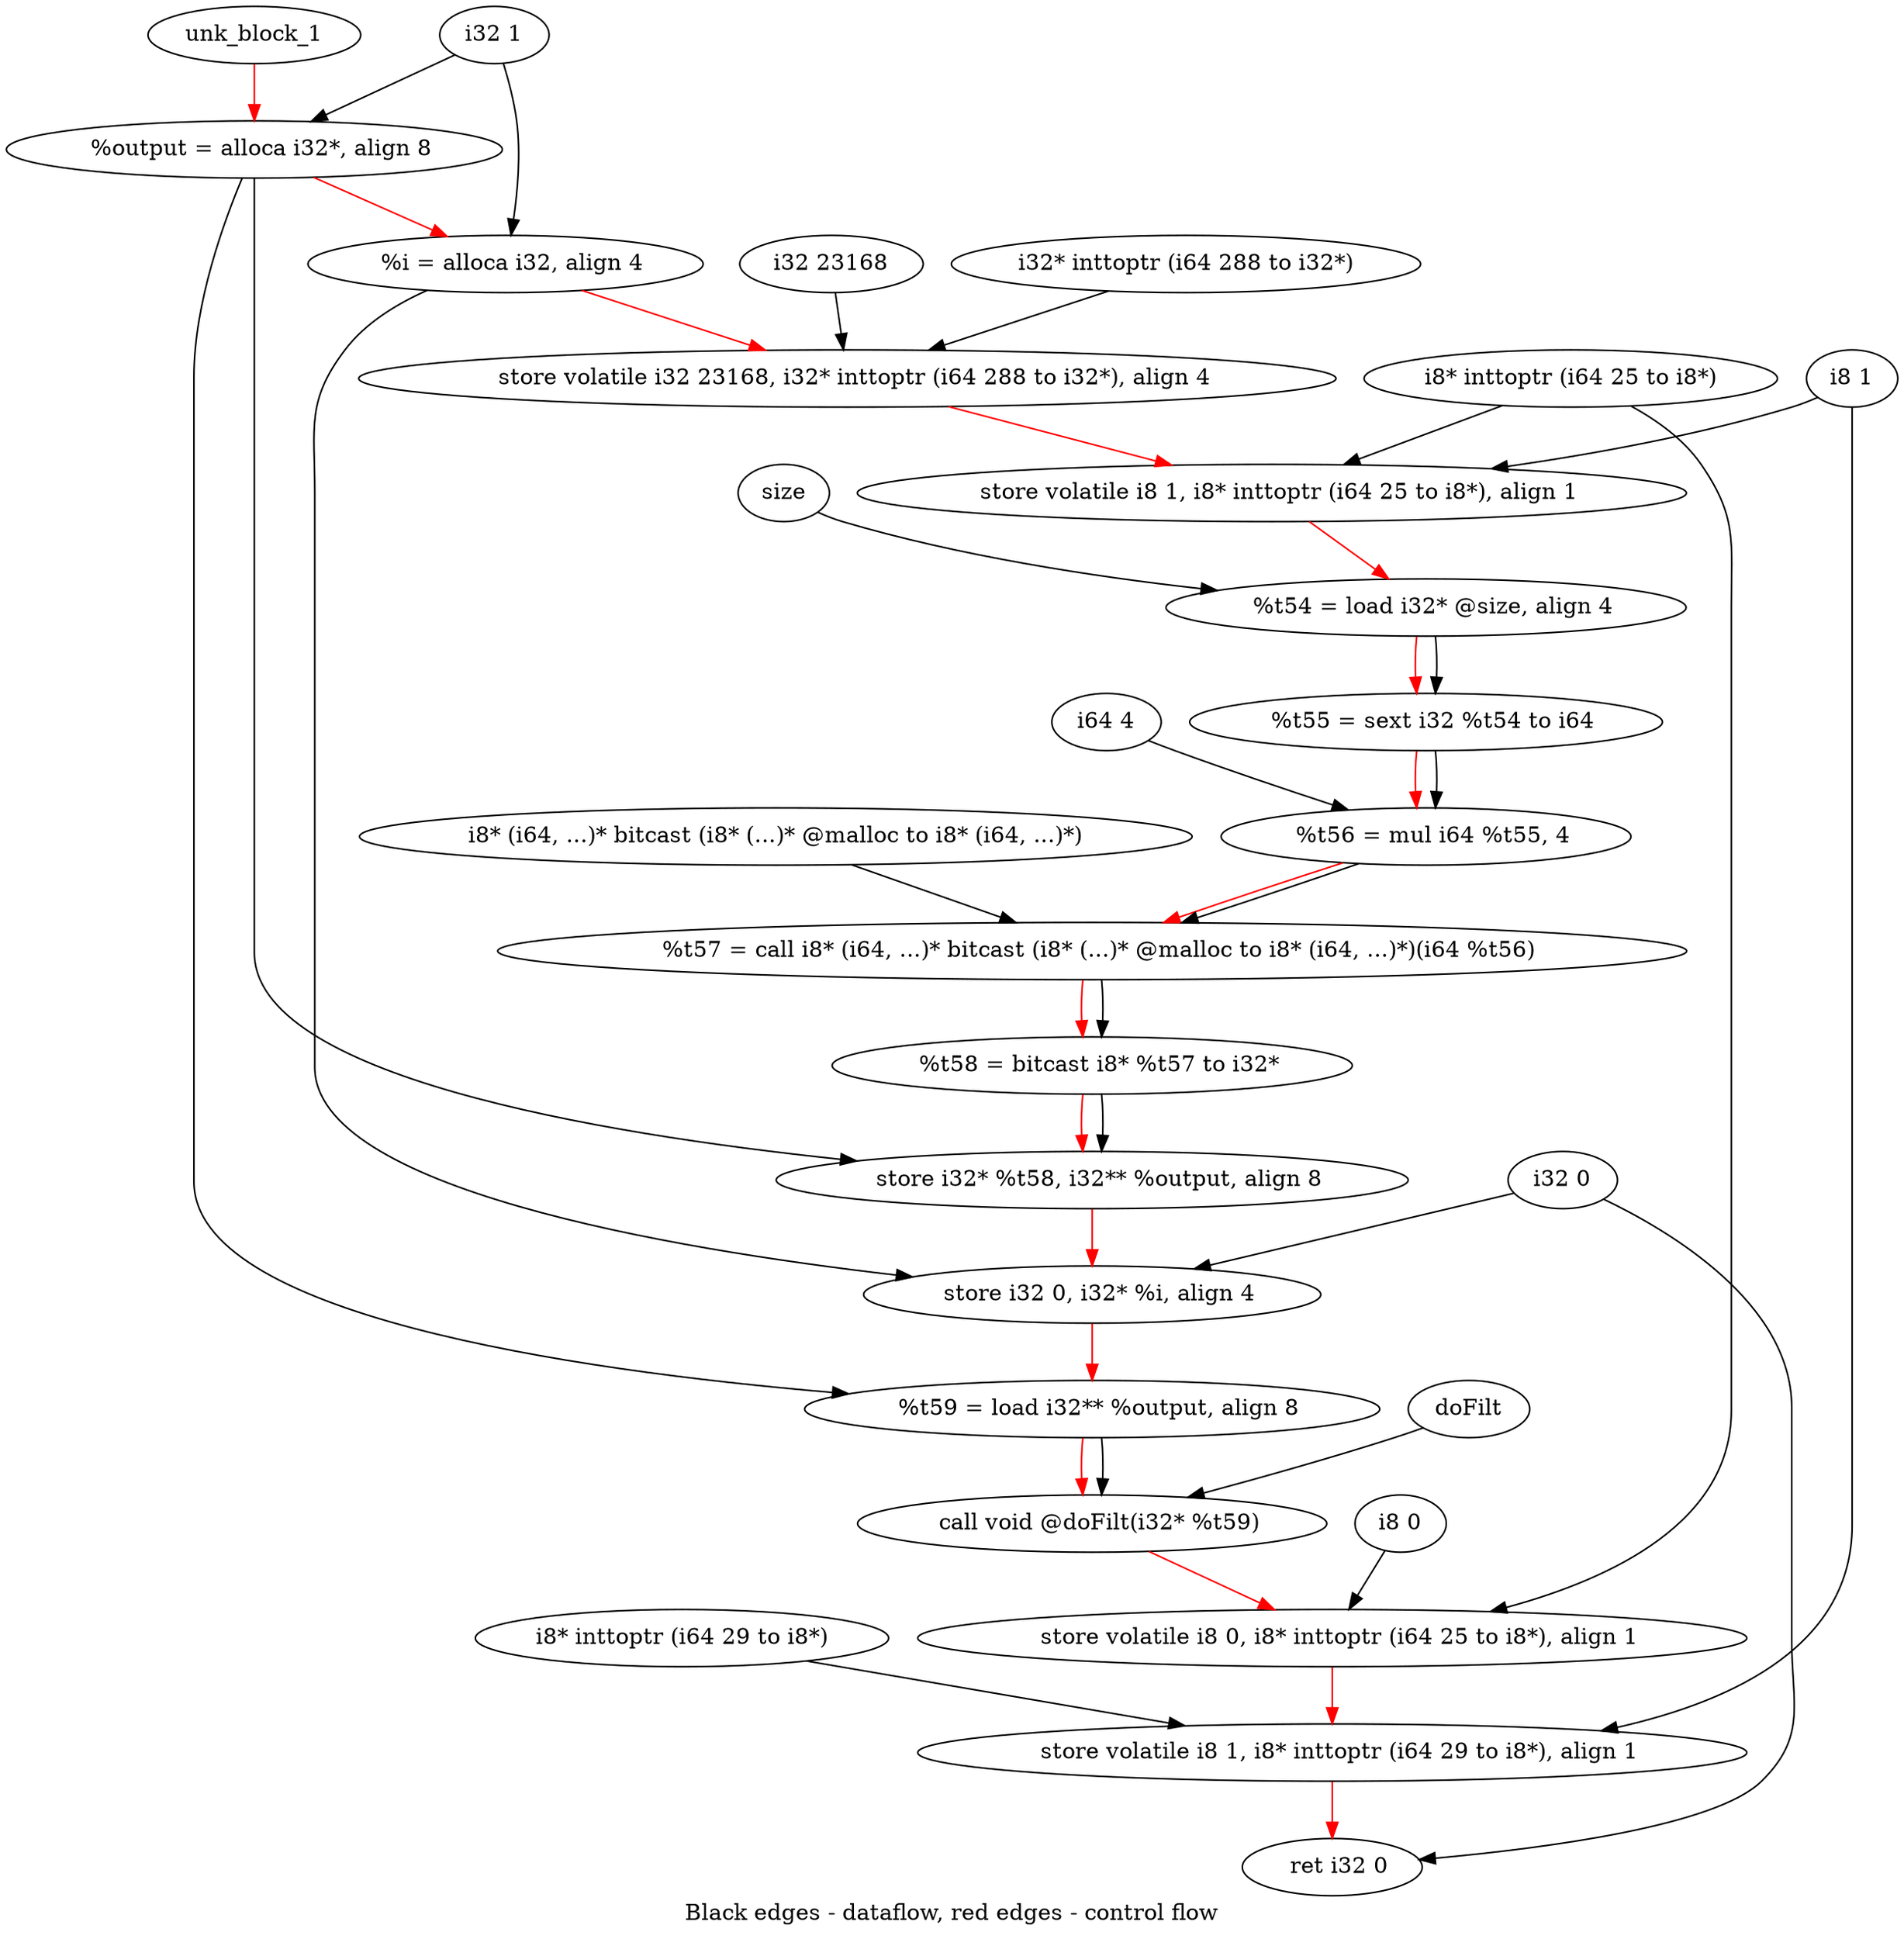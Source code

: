 digraph G {
compound=true
label="Black edges - dataflow, red edges - control flow"
"output" [label="  %output = alloca i32*, align 8"]
"i" [label="  %i = alloca i32, align 4"]
"_1" [label="  store volatile i32 23168, i32* inttoptr (i64 288 to i32*), align 4"]
"_2" [label="  store volatile i8 1, i8* inttoptr (i64 25 to i8*), align 1"]
"t54" [label="  %t54 = load i32* @size, align 4"]
"t55" [label="  %t55 = sext i32 %t54 to i64"]
"t56" [label="  %t56 = mul i64 %t55, 4"]
"t57" [label="  %t57 = call i8* (i64, ...)* bitcast (i8* (...)* @malloc to i8* (i64, ...)*)(i64 %t56)"]
"t58" [label="  %t58 = bitcast i8* %t57 to i32*"]
"_3" [label="  store i32* %t58, i32** %output, align 8"]
"_4" [label="  store i32 0, i32* %i, align 4"]
"t59" [label="  %t59 = load i32** %output, align 8"]
"_5" [label="  call void @doFilt(i32* %t59)"]
"_6" [label="  store volatile i8 0, i8* inttoptr (i64 25 to i8*), align 1"]
"_7" [label="  store volatile i8 1, i8* inttoptr (i64 29 to i8*), align 1"]
"_8" [label="  ret i32 0"]
"unk_block_1" -> "output"[color=red]
"i32 1" -> "output"
"output" -> "i"[color=red weight=2]
"i32 1" -> "i"
"i" -> "_1"[color=red weight=2]
"i32 23168" -> "_1"
"i32* inttoptr (i64 288 to i32*)" -> "_1"
"_1" -> "_2"[color=red weight=2]
"i8 1" -> "_2"
"i8* inttoptr (i64 25 to i8*)" -> "_2"
"_2" -> "t54"[color=red weight=2]
"size" -> "t54"
"t54" -> "t55"[color=red weight=2]
"t54" -> "t55"
"t55" -> "t56"[color=red weight=2]
"t55" -> "t56"
"i64 4" -> "t56"
"t56" -> "t57"[color=red weight=2]
"t56" -> "t57"
"i8* (i64, ...)* bitcast (i8* (...)* @malloc to i8* (i64, ...)*)" -> "t57"
"t57" -> "t58"[color=red weight=2]
"t57" -> "t58"
"t58" -> "_3"[color=red weight=2]
"t58" -> "_3"
"output" -> "_3"
"_3" -> "_4"[color=red weight=2]
"i32 0" -> "_4"
"i" -> "_4"
"_4" -> "t59"[color=red weight=2]
"output" -> "t59"
"t59" -> "_5"[color=red weight=2]
"t59" -> "_5"
"doFilt" -> "_5"
"_5" -> "_6"[color=red weight=2]
"i8 0" -> "_6"
"i8* inttoptr (i64 25 to i8*)" -> "_6"
"_6" -> "_7"[color=red weight=2]
"i8 1" -> "_7"
"i8* inttoptr (i64 29 to i8*)" -> "_7"
"_7" -> "_8"[color=red weight=2]
"i32 0" -> "_8"

}
